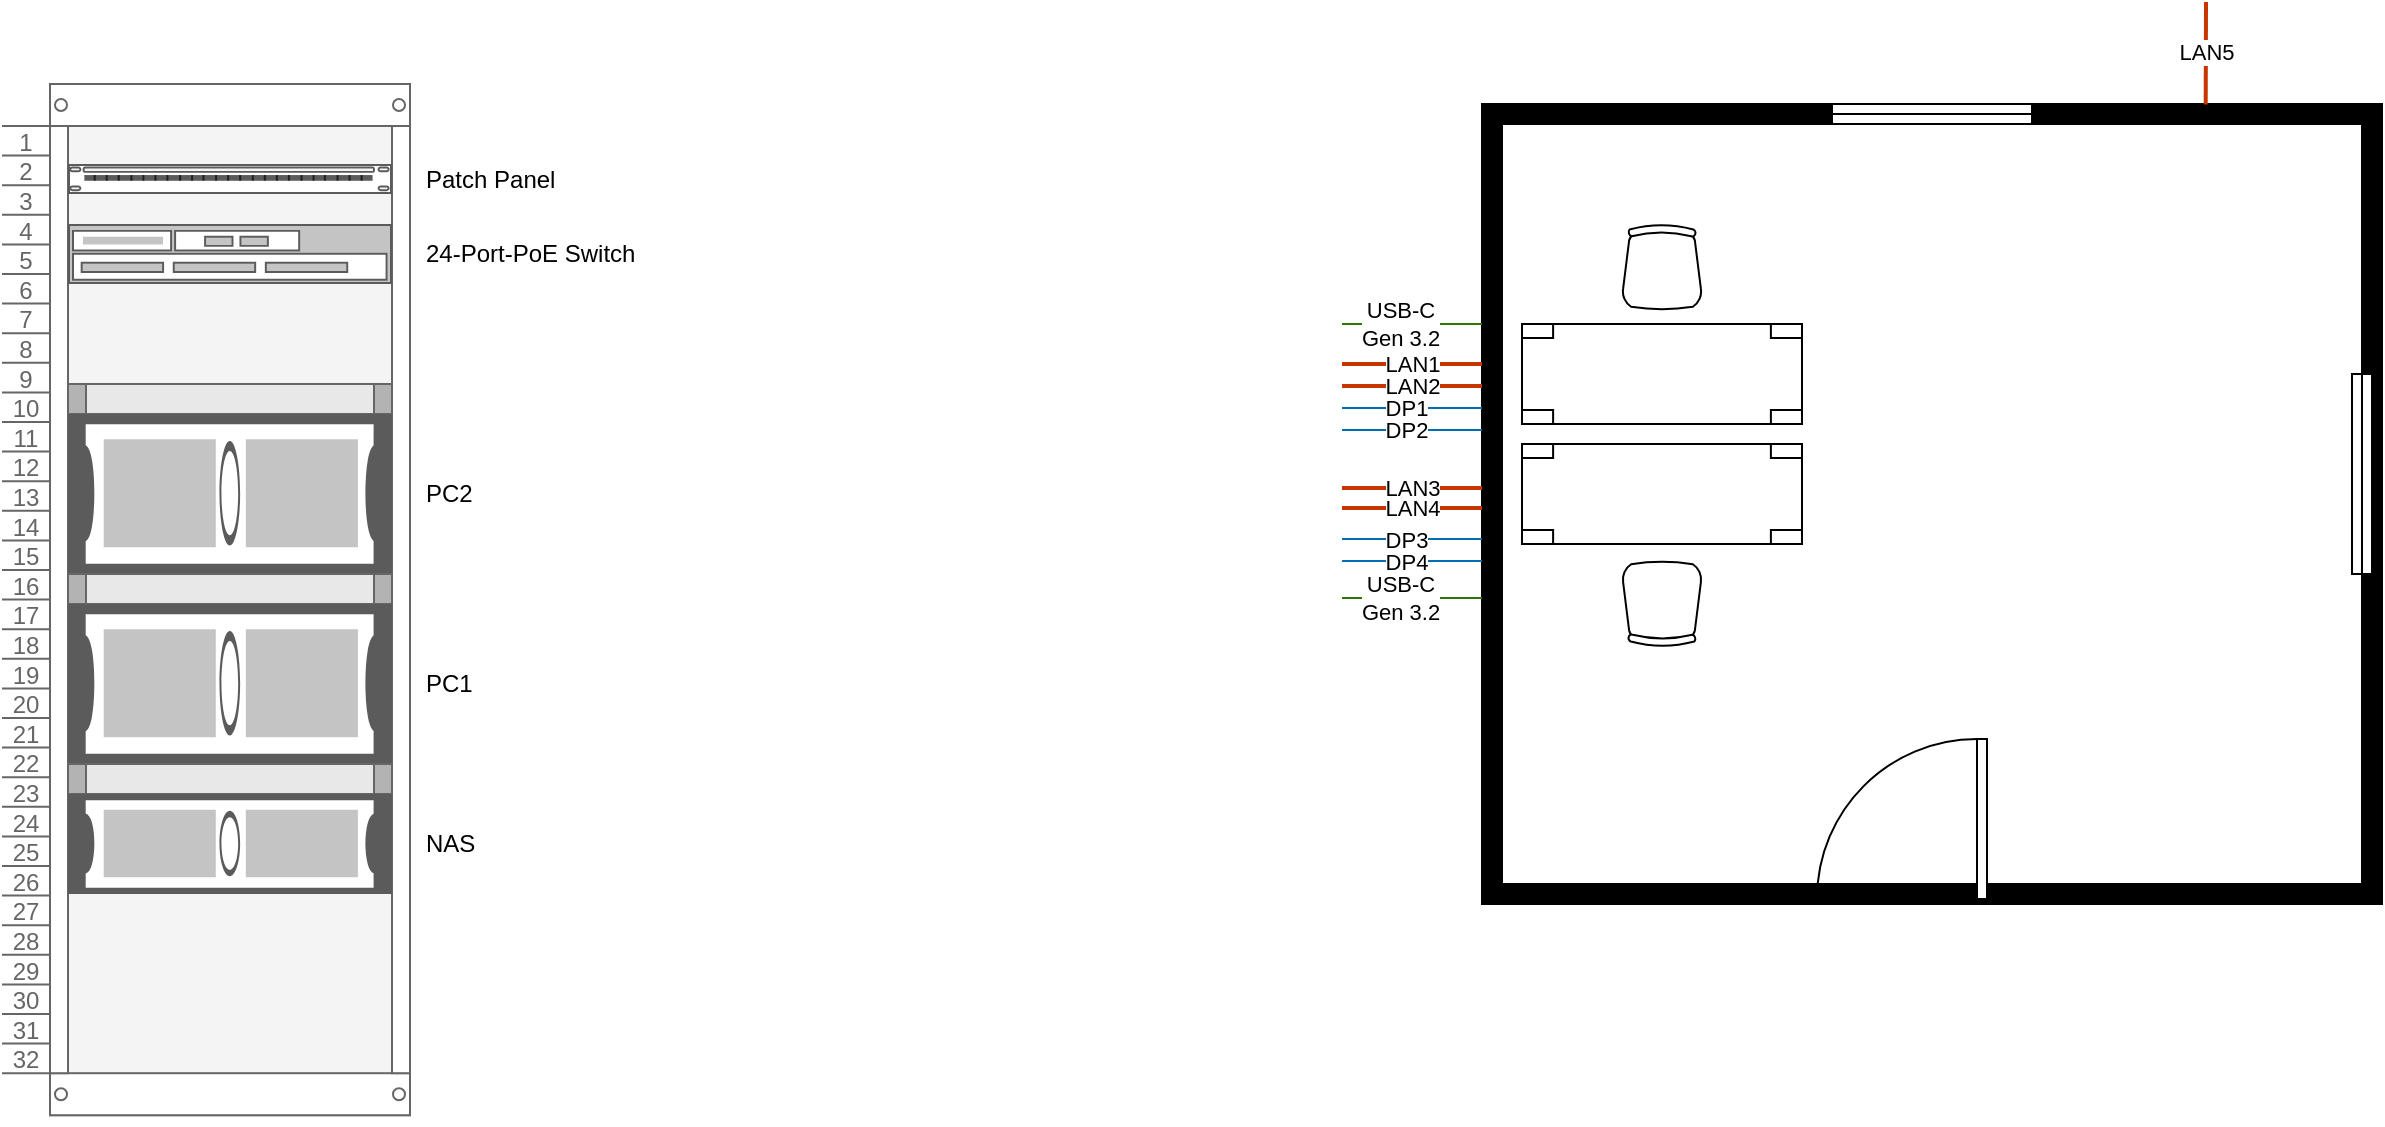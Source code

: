<mxfile version="27.0.8">
  <diagram name="Seite-1" id="bKi48Nllbkm4q8D3LhVU">
    <mxGraphModel dx="976" dy="604" grid="1" gridSize="10" guides="1" tooltips="1" connect="1" arrows="1" fold="1" page="1" pageScale="1" pageWidth="827" pageHeight="1169" math="0" shadow="0">
      <root>
        <mxCell id="0" />
        <mxCell id="1" parent="0" />
        <mxCell id="O0rZPtdsScXkaoj67VYM-2" value="" style="strokeColor=#666666;html=1;verticalLabelPosition=bottom;labelBackgroundColor=#ffffff;verticalAlign=top;outlineConnect=0;shadow=0;dashed=0;shape=mxgraph.rackGeneral.rackCabinet3;fillColor2=#f4f4f4;container=1;collapsible=0;childLayout=rack;allowGaps=1;marginLeft=33;marginRight=9;marginTop=21;marginBottom=22;textColor=#666666;numDisp=ascend;" parent="1" vertex="1">
          <mxGeometry x="300" y="120" width="204" height="520" as="geometry" />
        </mxCell>
        <mxCell id="OOCLbScFP8qNxrVs9ZYG-3" value="Patch Panel" style="strokeColor=#666666;html=1;labelPosition=right;align=left;spacingLeft=15;shadow=0;dashed=0;outlineConnect=0;shape=mxgraph.rack.general.cat5e_rack_mount_patch_panel_24_ports;" parent="O0rZPtdsScXkaoj67VYM-2" vertex="1">
          <mxGeometry x="33" y="40" width="162" height="15" as="geometry" />
        </mxCell>
        <mxCell id="OOCLbScFP8qNxrVs9ZYG-10" value="24-Port-PoE Switch" style="strokeColor=#666666;html=1;labelPosition=right;align=left;spacingLeft=15;shadow=0;dashed=0;outlineConnect=0;shape=mxgraph.rack.general.switches_1;" parent="O0rZPtdsScXkaoj67VYM-2" vertex="1">
          <mxGeometry x="33" y="70" width="162" height="30" as="geometry" />
        </mxCell>
        <mxCell id="OOCLbScFP8qNxrVs9ZYG-5" value="" style="strokeColor=#666666;html=1;labelPosition=right;align=left;spacingLeft=15;shadow=0;dashed=0;outlineConnect=0;shape=mxgraph.rackGeneral.plate;fillColor=#e8e8e8;" parent="O0rZPtdsScXkaoj67VYM-2" vertex="1">
          <mxGeometry x="33" y="150" width="162" height="15" as="geometry" />
        </mxCell>
        <mxCell id="O0rZPtdsScXkaoj67VYM-3" value="PC2" style="strokeColor=#666666;html=1;labelPosition=right;align=left;spacingLeft=15;shadow=0;dashed=0;outlineConnect=0;shape=mxgraph.rack.general.1u_rack_server;" parent="O0rZPtdsScXkaoj67VYM-2" vertex="1">
          <mxGeometry x="33" y="165" width="162" height="80" as="geometry" />
        </mxCell>
        <mxCell id="OOCLbScFP8qNxrVs9ZYG-6" value="" style="strokeColor=#666666;html=1;labelPosition=right;align=left;spacingLeft=15;shadow=0;dashed=0;outlineConnect=0;shape=mxgraph.rackGeneral.plate;fillColor=#e8e8e8;" parent="O0rZPtdsScXkaoj67VYM-2" vertex="1">
          <mxGeometry x="33" y="245" width="162" height="15" as="geometry" />
        </mxCell>
        <mxCell id="O0rZPtdsScXkaoj67VYM-4" value="PC1" style="strokeColor=#666666;html=1;labelPosition=right;align=left;spacingLeft=15;shadow=0;dashed=0;outlineConnect=0;shape=mxgraph.rack.general.1u_rack_server;" parent="O0rZPtdsScXkaoj67VYM-2" vertex="1">
          <mxGeometry x="33" y="260" width="162" height="80" as="geometry" />
        </mxCell>
        <mxCell id="OOCLbScFP8qNxrVs9ZYG-8" value="" style="strokeColor=#666666;html=1;labelPosition=right;align=left;spacingLeft=15;shadow=0;dashed=0;outlineConnect=0;shape=mxgraph.rackGeneral.plate;fillColor=#e8e8e8;" parent="O0rZPtdsScXkaoj67VYM-2" vertex="1">
          <mxGeometry x="33" y="340" width="162" height="15" as="geometry" />
        </mxCell>
        <mxCell id="OOCLbScFP8qNxrVs9ZYG-2" value="NAS" style="strokeColor=#666666;html=1;labelPosition=right;align=left;spacingLeft=15;shadow=0;dashed=0;outlineConnect=0;shape=mxgraph.rack.general.1u_rack_server;" parent="O0rZPtdsScXkaoj67VYM-2" vertex="1">
          <mxGeometry x="33" y="355" width="162" height="50" as="geometry" />
        </mxCell>
        <mxCell id="OOCLbScFP8qNxrVs9ZYG-11" value="" style="verticalLabelPosition=bottom;html=1;verticalAlign=top;align=center;shape=mxgraph.floorplan.room;fillColor=strokeColor;" parent="1" vertex="1">
          <mxGeometry x="1040" y="130" width="450" height="400" as="geometry" />
        </mxCell>
        <mxCell id="UiN1g2cW30baHYT93fmF-1" value="" style="verticalLabelPosition=bottom;html=1;verticalAlign=top;align=center;shape=mxgraph.floorplan.doorRight;aspect=fixed;rotation=90;" vertex="1" parent="1">
          <mxGeometry x="1210" y="445" width="80" height="85" as="geometry" />
        </mxCell>
        <mxCell id="UiN1g2cW30baHYT93fmF-2" value="" style="verticalLabelPosition=bottom;html=1;verticalAlign=top;align=center;shape=mxgraph.floorplan.window;" vertex="1" parent="1">
          <mxGeometry x="1215" y="130" width="100" height="10" as="geometry" />
        </mxCell>
        <mxCell id="UiN1g2cW30baHYT93fmF-3" value="" style="verticalLabelPosition=bottom;html=1;verticalAlign=top;align=center;shape=mxgraph.floorplan.window;rotation=90;" vertex="1" parent="1">
          <mxGeometry x="1430" y="310" width="100" height="10" as="geometry" />
        </mxCell>
        <mxCell id="UiN1g2cW30baHYT93fmF-4" value="" style="verticalLabelPosition=bottom;html=1;verticalAlign=top;align=center;shape=mxgraph.floorplan.table;" vertex="1" parent="1">
          <mxGeometry x="1060" y="240" width="140" height="50" as="geometry" />
        </mxCell>
        <mxCell id="UiN1g2cW30baHYT93fmF-5" value="" style="verticalLabelPosition=bottom;html=1;verticalAlign=top;align=center;shape=mxgraph.floorplan.table;rotation=-180;" vertex="1" parent="1">
          <mxGeometry x="1060" y="300" width="140" height="50" as="geometry" />
        </mxCell>
        <mxCell id="UiN1g2cW30baHYT93fmF-6" value="" style="verticalLabelPosition=bottom;html=1;verticalAlign=top;align=center;shape=mxgraph.floorplan.office_chair;" vertex="1" parent="1">
          <mxGeometry x="1110" y="190" width="40" height="43" as="geometry" />
        </mxCell>
        <mxCell id="UiN1g2cW30baHYT93fmF-7" value="" style="verticalLabelPosition=bottom;html=1;verticalAlign=top;align=center;shape=mxgraph.floorplan.office_chair;rotation=-180;" vertex="1" parent="1">
          <mxGeometry x="1110" y="358.5" width="40" height="43" as="geometry" />
        </mxCell>
        <mxCell id="UiN1g2cW30baHYT93fmF-11" value="LAN1" style="endArrow=none;html=1;rounded=0;fillColor=#fa6800;strokeColor=#C73500;strokeWidth=2;" edge="1" parent="1">
          <mxGeometry width="50" height="50" relative="1" as="geometry">
            <mxPoint x="970" y="260" as="sourcePoint" />
            <mxPoint x="1040" y="260" as="targetPoint" />
          </mxGeometry>
        </mxCell>
        <mxCell id="UiN1g2cW30baHYT93fmF-12" value="LAN2" style="endArrow=none;html=1;rounded=0;fillColor=#fa6800;strokeColor=#C73500;strokeWidth=2;" edge="1" parent="1">
          <mxGeometry width="50" height="50" relative="1" as="geometry">
            <mxPoint x="970" y="271" as="sourcePoint" />
            <mxPoint x="1040" y="271" as="targetPoint" />
          </mxGeometry>
        </mxCell>
        <mxCell id="UiN1g2cW30baHYT93fmF-13" value="LAN3" style="endArrow=none;html=1;rounded=0;fillColor=#fa6800;strokeColor=#C73500;strokeWidth=2;" edge="1" parent="1">
          <mxGeometry width="50" height="50" relative="1" as="geometry">
            <mxPoint x="970" y="322" as="sourcePoint" />
            <mxPoint x="1040" y="322" as="targetPoint" />
            <mxPoint as="offset" />
          </mxGeometry>
        </mxCell>
        <mxCell id="UiN1g2cW30baHYT93fmF-14" value="LAN4" style="endArrow=none;html=1;rounded=0;fillColor=#fa6800;strokeColor=#C73500;strokeWidth=2;" edge="1" parent="1">
          <mxGeometry width="50" height="50" relative="1" as="geometry">
            <mxPoint x="970" y="332" as="sourcePoint" />
            <mxPoint x="1040" y="332" as="targetPoint" />
            <mxPoint as="offset" />
          </mxGeometry>
        </mxCell>
        <mxCell id="UiN1g2cW30baHYT93fmF-15" value="LAN5" style="endArrow=none;html=1;rounded=0;fillColor=#fa6800;strokeColor=#C73500;strokeWidth=2;entryX=0.733;entryY=0.028;entryDx=0;entryDy=0;entryPerimeter=0;" edge="1" parent="1">
          <mxGeometry width="50" height="50" relative="1" as="geometry">
            <mxPoint x="1402" y="79" as="sourcePoint" />
            <mxPoint x="1401.85" y="130.2" as="targetPoint" />
            <mxPoint as="offset" />
          </mxGeometry>
        </mxCell>
        <mxCell id="UiN1g2cW30baHYT93fmF-16" value="" style="endArrow=none;html=1;rounded=0;fillColor=#1ba1e2;strokeColor=#006EAF;" edge="1" parent="1">
          <mxGeometry width="50" height="50" relative="1" as="geometry">
            <mxPoint x="970" y="282" as="sourcePoint" />
            <mxPoint x="1040" y="282" as="targetPoint" />
          </mxGeometry>
        </mxCell>
        <mxCell id="UiN1g2cW30baHYT93fmF-17" value="DP1" style="edgeLabel;html=1;align=center;verticalAlign=middle;resizable=0;points=[];" vertex="1" connectable="0" parent="UiN1g2cW30baHYT93fmF-16">
          <mxGeometry x="-0.086" relative="1" as="geometry">
            <mxPoint as="offset" />
          </mxGeometry>
        </mxCell>
        <mxCell id="UiN1g2cW30baHYT93fmF-18" value="" style="endArrow=none;html=1;rounded=0;fillColor=#1ba1e2;strokeColor=#006EAF;" edge="1" parent="1">
          <mxGeometry width="50" height="50" relative="1" as="geometry">
            <mxPoint x="970" y="293" as="sourcePoint" />
            <mxPoint x="1040" y="293" as="targetPoint" />
          </mxGeometry>
        </mxCell>
        <mxCell id="UiN1g2cW30baHYT93fmF-19" value="DP2" style="edgeLabel;html=1;align=center;verticalAlign=middle;resizable=0;points=[];" vertex="1" connectable="0" parent="UiN1g2cW30baHYT93fmF-18">
          <mxGeometry x="-0.086" relative="1" as="geometry">
            <mxPoint as="offset" />
          </mxGeometry>
        </mxCell>
        <mxCell id="UiN1g2cW30baHYT93fmF-21" value="" style="endArrow=none;html=1;rounded=0;fillColor=#1ba1e2;strokeColor=#006EAF;" edge="1" parent="1">
          <mxGeometry width="50" height="50" relative="1" as="geometry">
            <mxPoint x="970" y="347.5" as="sourcePoint" />
            <mxPoint x="1040" y="347.5" as="targetPoint" />
          </mxGeometry>
        </mxCell>
        <mxCell id="UiN1g2cW30baHYT93fmF-22" value="DP3" style="edgeLabel;html=1;align=center;verticalAlign=middle;resizable=0;points=[];" vertex="1" connectable="0" parent="UiN1g2cW30baHYT93fmF-21">
          <mxGeometry x="-0.086" relative="1" as="geometry">
            <mxPoint as="offset" />
          </mxGeometry>
        </mxCell>
        <mxCell id="UiN1g2cW30baHYT93fmF-23" value="" style="endArrow=none;html=1;rounded=0;fillColor=#1ba1e2;strokeColor=#006EAF;" edge="1" parent="1">
          <mxGeometry width="50" height="50" relative="1" as="geometry">
            <mxPoint x="970" y="358.5" as="sourcePoint" />
            <mxPoint x="1040" y="358.5" as="targetPoint" />
          </mxGeometry>
        </mxCell>
        <mxCell id="UiN1g2cW30baHYT93fmF-24" value="DP4" style="edgeLabel;html=1;align=center;verticalAlign=middle;resizable=0;points=[];" vertex="1" connectable="0" parent="UiN1g2cW30baHYT93fmF-23">
          <mxGeometry x="-0.086" relative="1" as="geometry">
            <mxPoint as="offset" />
          </mxGeometry>
        </mxCell>
        <mxCell id="UiN1g2cW30baHYT93fmF-25" value="" style="endArrow=none;html=1;rounded=0;fillColor=#60a917;strokeColor=#2D7600;" edge="1" parent="1">
          <mxGeometry width="50" height="50" relative="1" as="geometry">
            <mxPoint x="970" y="240" as="sourcePoint" />
            <mxPoint x="1040" y="240" as="targetPoint" />
          </mxGeometry>
        </mxCell>
        <mxCell id="UiN1g2cW30baHYT93fmF-26" value="USB-C&lt;div&gt;Gen 3.2&lt;/div&gt;" style="edgeLabel;html=1;align=center;verticalAlign=middle;resizable=0;points=[];" vertex="1" connectable="0" parent="UiN1g2cW30baHYT93fmF-25">
          <mxGeometry x="-0.171" relative="1" as="geometry">
            <mxPoint as="offset" />
          </mxGeometry>
        </mxCell>
        <mxCell id="UiN1g2cW30baHYT93fmF-27" value="" style="endArrow=none;html=1;rounded=0;fillColor=#60a917;strokeColor=#2D7600;" edge="1" parent="1">
          <mxGeometry width="50" height="50" relative="1" as="geometry">
            <mxPoint x="970" y="377" as="sourcePoint" />
            <mxPoint x="1040" y="377" as="targetPoint" />
          </mxGeometry>
        </mxCell>
        <mxCell id="UiN1g2cW30baHYT93fmF-28" value="USB-C&lt;div&gt;Gen 3.2&lt;/div&gt;" style="edgeLabel;html=1;align=center;verticalAlign=middle;resizable=0;points=[];" vertex="1" connectable="0" parent="UiN1g2cW30baHYT93fmF-27">
          <mxGeometry x="-0.171" relative="1" as="geometry">
            <mxPoint as="offset" />
          </mxGeometry>
        </mxCell>
      </root>
    </mxGraphModel>
  </diagram>
</mxfile>
